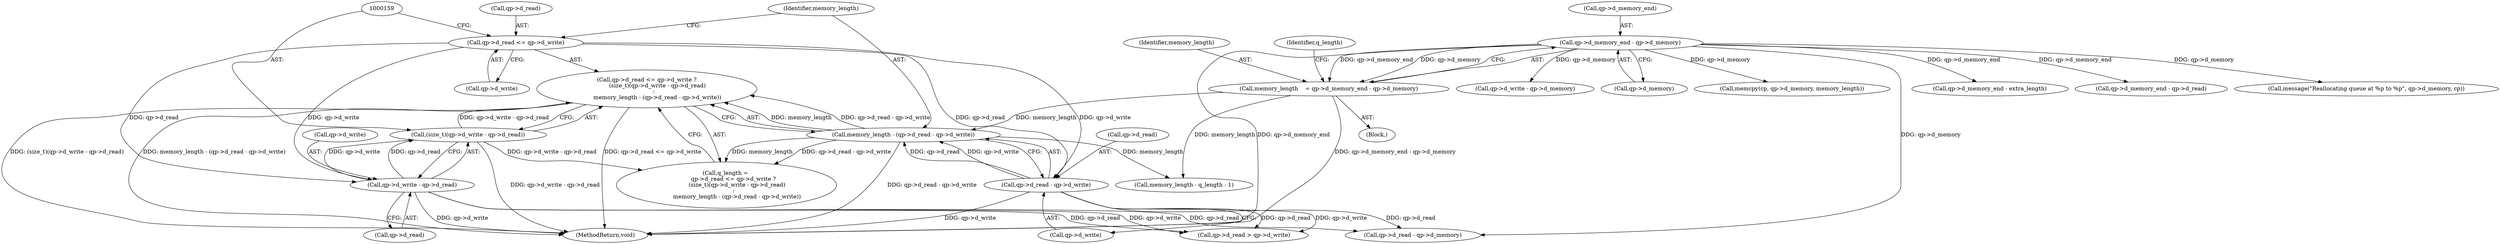 digraph "0_yodl_fd85f8c94182558ff1480d06a236d6fb927979a3@API" {
"1000150" [label="(Call,qp->d_read <= qp->d_write ?\n            (size_t)(qp->d_write - qp->d_read)\n        :\n            memory_length - (qp->d_read - qp->d_write))"];
"1000158" [label="(Call,(size_t)(qp->d_write - qp->d_read))"];
"1000160" [label="(Call,qp->d_write - qp->d_read)"];
"1000151" [label="(Call,qp->d_read <= qp->d_write)"];
"1000167" [label="(Call,memory_length - (qp->d_read - qp->d_write))"];
"1000139" [label="(Call,memory_length    = qp->d_memory_end - qp->d_memory)"];
"1000141" [label="(Call,qp->d_memory_end - qp->d_memory)"];
"1000169" [label="(Call,qp->d_read - qp->d_write)"];
"1000158" [label="(Call,(size_t)(qp->d_write - qp->d_read))"];
"1000169" [label="(Call,qp->d_read - qp->d_write)"];
"1000274" [label="(Call,memcpy(cp, qp->d_memory, memory_length))"];
"1000324" [label="(Call,qp->d_read - qp->d_memory)"];
"1000178" [label="(Call,memory_length - q_length - 1)"];
"1000364" [label="(Call,qp->d_memory_end - extra_length)"];
"1000150" [label="(Call,qp->d_read <= qp->d_write ?\n            (size_t)(qp->d_write - qp->d_read)\n        :\n            memory_length - (qp->d_read - qp->d_write))"];
"1000142" [label="(Call,qp->d_memory_end)"];
"1000141" [label="(Call,qp->d_memory_end - qp->d_memory)"];
"1000149" [label="(Identifier,q_length)"];
"1000155" [label="(Call,qp->d_write)"];
"1000231" [label="(Call,qp->d_memory_end - qp->d_read)"];
"1000151" [label="(Call,qp->d_read <= qp->d_write)"];
"1000213" [label="(Call,message(\"Reallocating queue at %p to %p\", qp->d_memory, cp))"];
"1000140" [label="(Identifier,memory_length)"];
"1000253" [label="(Call,qp->d_write - qp->d_memory)"];
"1000168" [label="(Identifier,memory_length)"];
"1000152" [label="(Call,qp->d_read)"];
"1000371" [label="(MethodReturn,void)"];
"1000173" [label="(Call,qp->d_write)"];
"1000161" [label="(Call,qp->d_write)"];
"1000170" [label="(Call,qp->d_read)"];
"1000164" [label="(Call,qp->d_read)"];
"1000148" [label="(Call,q_length = \n        qp->d_read <= qp->d_write ?\n            (size_t)(qp->d_write - qp->d_read)\n        :\n            memory_length - (qp->d_read - qp->d_write))"];
"1000139" [label="(Call,memory_length    = qp->d_memory_end - qp->d_memory)"];
"1000145" [label="(Call,qp->d_memory)"];
"1000220" [label="(Call,qp->d_read > qp->d_write)"];
"1000128" [label="(Block,)"];
"1000160" [label="(Call,qp->d_write - qp->d_read)"];
"1000167" [label="(Call,memory_length - (qp->d_read - qp->d_write))"];
"1000150" -> "1000148"  [label="AST: "];
"1000150" -> "1000158"  [label="CFG: "];
"1000150" -> "1000167"  [label="CFG: "];
"1000151" -> "1000150"  [label="AST: "];
"1000158" -> "1000150"  [label="AST: "];
"1000167" -> "1000150"  [label="AST: "];
"1000148" -> "1000150"  [label="CFG: "];
"1000150" -> "1000371"  [label="DDG: qp->d_read <= qp->d_write"];
"1000150" -> "1000371"  [label="DDG: (size_t)(qp->d_write - qp->d_read)"];
"1000150" -> "1000371"  [label="DDG: memory_length - (qp->d_read - qp->d_write)"];
"1000158" -> "1000150"  [label="DDG: qp->d_write - qp->d_read"];
"1000167" -> "1000150"  [label="DDG: memory_length"];
"1000167" -> "1000150"  [label="DDG: qp->d_read - qp->d_write"];
"1000158" -> "1000160"  [label="CFG: "];
"1000159" -> "1000158"  [label="AST: "];
"1000160" -> "1000158"  [label="AST: "];
"1000158" -> "1000371"  [label="DDG: qp->d_write - qp->d_read"];
"1000158" -> "1000148"  [label="DDG: qp->d_write - qp->d_read"];
"1000160" -> "1000158"  [label="DDG: qp->d_write"];
"1000160" -> "1000158"  [label="DDG: qp->d_read"];
"1000160" -> "1000164"  [label="CFG: "];
"1000161" -> "1000160"  [label="AST: "];
"1000164" -> "1000160"  [label="AST: "];
"1000160" -> "1000371"  [label="DDG: qp->d_write"];
"1000151" -> "1000160"  [label="DDG: qp->d_write"];
"1000151" -> "1000160"  [label="DDG: qp->d_read"];
"1000160" -> "1000220"  [label="DDG: qp->d_read"];
"1000160" -> "1000220"  [label="DDG: qp->d_write"];
"1000160" -> "1000324"  [label="DDG: qp->d_read"];
"1000151" -> "1000155"  [label="CFG: "];
"1000152" -> "1000151"  [label="AST: "];
"1000155" -> "1000151"  [label="AST: "];
"1000159" -> "1000151"  [label="CFG: "];
"1000168" -> "1000151"  [label="CFG: "];
"1000151" -> "1000169"  [label="DDG: qp->d_read"];
"1000151" -> "1000169"  [label="DDG: qp->d_write"];
"1000167" -> "1000169"  [label="CFG: "];
"1000168" -> "1000167"  [label="AST: "];
"1000169" -> "1000167"  [label="AST: "];
"1000167" -> "1000371"  [label="DDG: qp->d_read - qp->d_write"];
"1000167" -> "1000148"  [label="DDG: memory_length"];
"1000167" -> "1000148"  [label="DDG: qp->d_read - qp->d_write"];
"1000139" -> "1000167"  [label="DDG: memory_length"];
"1000169" -> "1000167"  [label="DDG: qp->d_read"];
"1000169" -> "1000167"  [label="DDG: qp->d_write"];
"1000167" -> "1000178"  [label="DDG: memory_length"];
"1000139" -> "1000128"  [label="AST: "];
"1000139" -> "1000141"  [label="CFG: "];
"1000140" -> "1000139"  [label="AST: "];
"1000141" -> "1000139"  [label="AST: "];
"1000149" -> "1000139"  [label="CFG: "];
"1000139" -> "1000371"  [label="DDG: qp->d_memory_end - qp->d_memory"];
"1000141" -> "1000139"  [label="DDG: qp->d_memory_end"];
"1000141" -> "1000139"  [label="DDG: qp->d_memory"];
"1000139" -> "1000178"  [label="DDG: memory_length"];
"1000141" -> "1000145"  [label="CFG: "];
"1000142" -> "1000141"  [label="AST: "];
"1000145" -> "1000141"  [label="AST: "];
"1000141" -> "1000371"  [label="DDG: qp->d_memory_end"];
"1000141" -> "1000213"  [label="DDG: qp->d_memory"];
"1000141" -> "1000231"  [label="DDG: qp->d_memory_end"];
"1000141" -> "1000253"  [label="DDG: qp->d_memory"];
"1000141" -> "1000274"  [label="DDG: qp->d_memory"];
"1000141" -> "1000324"  [label="DDG: qp->d_memory"];
"1000141" -> "1000364"  [label="DDG: qp->d_memory_end"];
"1000169" -> "1000173"  [label="CFG: "];
"1000170" -> "1000169"  [label="AST: "];
"1000173" -> "1000169"  [label="AST: "];
"1000169" -> "1000371"  [label="DDG: qp->d_write"];
"1000169" -> "1000220"  [label="DDG: qp->d_read"];
"1000169" -> "1000220"  [label="DDG: qp->d_write"];
"1000169" -> "1000324"  [label="DDG: qp->d_read"];
}
